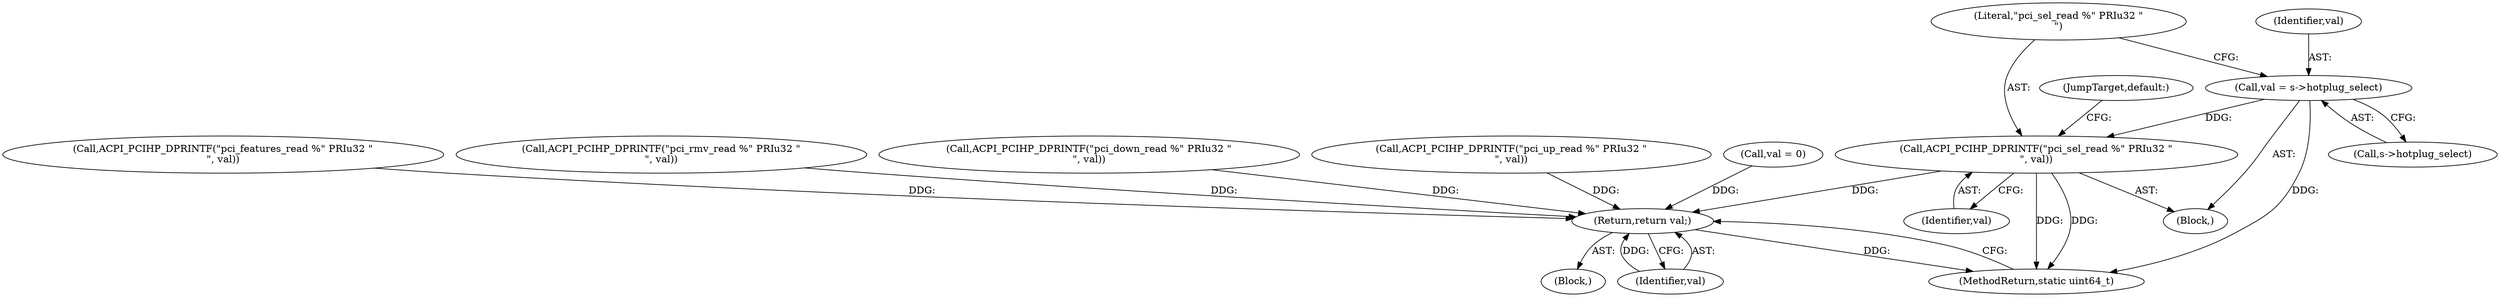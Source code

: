 digraph "0_qemu_fa365d7cd11185237471823a5a33d36765454e16@pointer" {
"1000197" [label="(Call,val = s->hotplug_select)"];
"1000202" [label="(Call,ACPI_PCIHP_DPRINTF(\"pci_sel_read %\" PRIu32 \"\n\", val))"];
"1000207" [label="(Return,return val;)"];
"1000203" [label="(Literal,\"pci_sel_read %\" PRIu32 \"\n\")"];
"1000205" [label="(JumpTarget,default:)"];
"1000199" [label="(Call,s->hotplug_select)"];
"1000111" [label="(Call,val = 0)"];
"1000178" [label="(Call,ACPI_PCIHP_DPRINTF(\"pci_features_read %\" PRIu32 \"\n\", val))"];
"1000192" [label="(Call,ACPI_PCIHP_DPRINTF(\"pci_rmv_read %\" PRIu32 \"\n\", val))"];
"1000208" [label="(Identifier,val)"];
"1000202" [label="(Call,ACPI_PCIHP_DPRINTF(\"pci_sel_read %\" PRIu32 \"\n\", val))"];
"1000173" [label="(Call,ACPI_PCIHP_DPRINTF(\"pci_down_read %\" PRIu32 \"\n\", val))"];
"1000159" [label="(Call,ACPI_PCIHP_DPRINTF(\"pci_up_read %\" PRIu32 \"\n\", val))"];
"1000133" [label="(Block,)"];
"1000197" [label="(Call,val = s->hotplug_select)"];
"1000198" [label="(Identifier,val)"];
"1000204" [label="(Identifier,val)"];
"1000105" [label="(Block,)"];
"1000209" [label="(MethodReturn,static uint64_t)"];
"1000207" [label="(Return,return val;)"];
"1000197" -> "1000133"  [label="AST: "];
"1000197" -> "1000199"  [label="CFG: "];
"1000198" -> "1000197"  [label="AST: "];
"1000199" -> "1000197"  [label="AST: "];
"1000203" -> "1000197"  [label="CFG: "];
"1000197" -> "1000209"  [label="DDG: "];
"1000197" -> "1000202"  [label="DDG: "];
"1000202" -> "1000133"  [label="AST: "];
"1000202" -> "1000204"  [label="CFG: "];
"1000203" -> "1000202"  [label="AST: "];
"1000204" -> "1000202"  [label="AST: "];
"1000205" -> "1000202"  [label="CFG: "];
"1000202" -> "1000209"  [label="DDG: "];
"1000202" -> "1000209"  [label="DDG: "];
"1000202" -> "1000207"  [label="DDG: "];
"1000207" -> "1000105"  [label="AST: "];
"1000207" -> "1000208"  [label="CFG: "];
"1000208" -> "1000207"  [label="AST: "];
"1000209" -> "1000207"  [label="CFG: "];
"1000207" -> "1000209"  [label="DDG: "];
"1000208" -> "1000207"  [label="DDG: "];
"1000192" -> "1000207"  [label="DDG: "];
"1000178" -> "1000207"  [label="DDG: "];
"1000111" -> "1000207"  [label="DDG: "];
"1000159" -> "1000207"  [label="DDG: "];
"1000173" -> "1000207"  [label="DDG: "];
}
